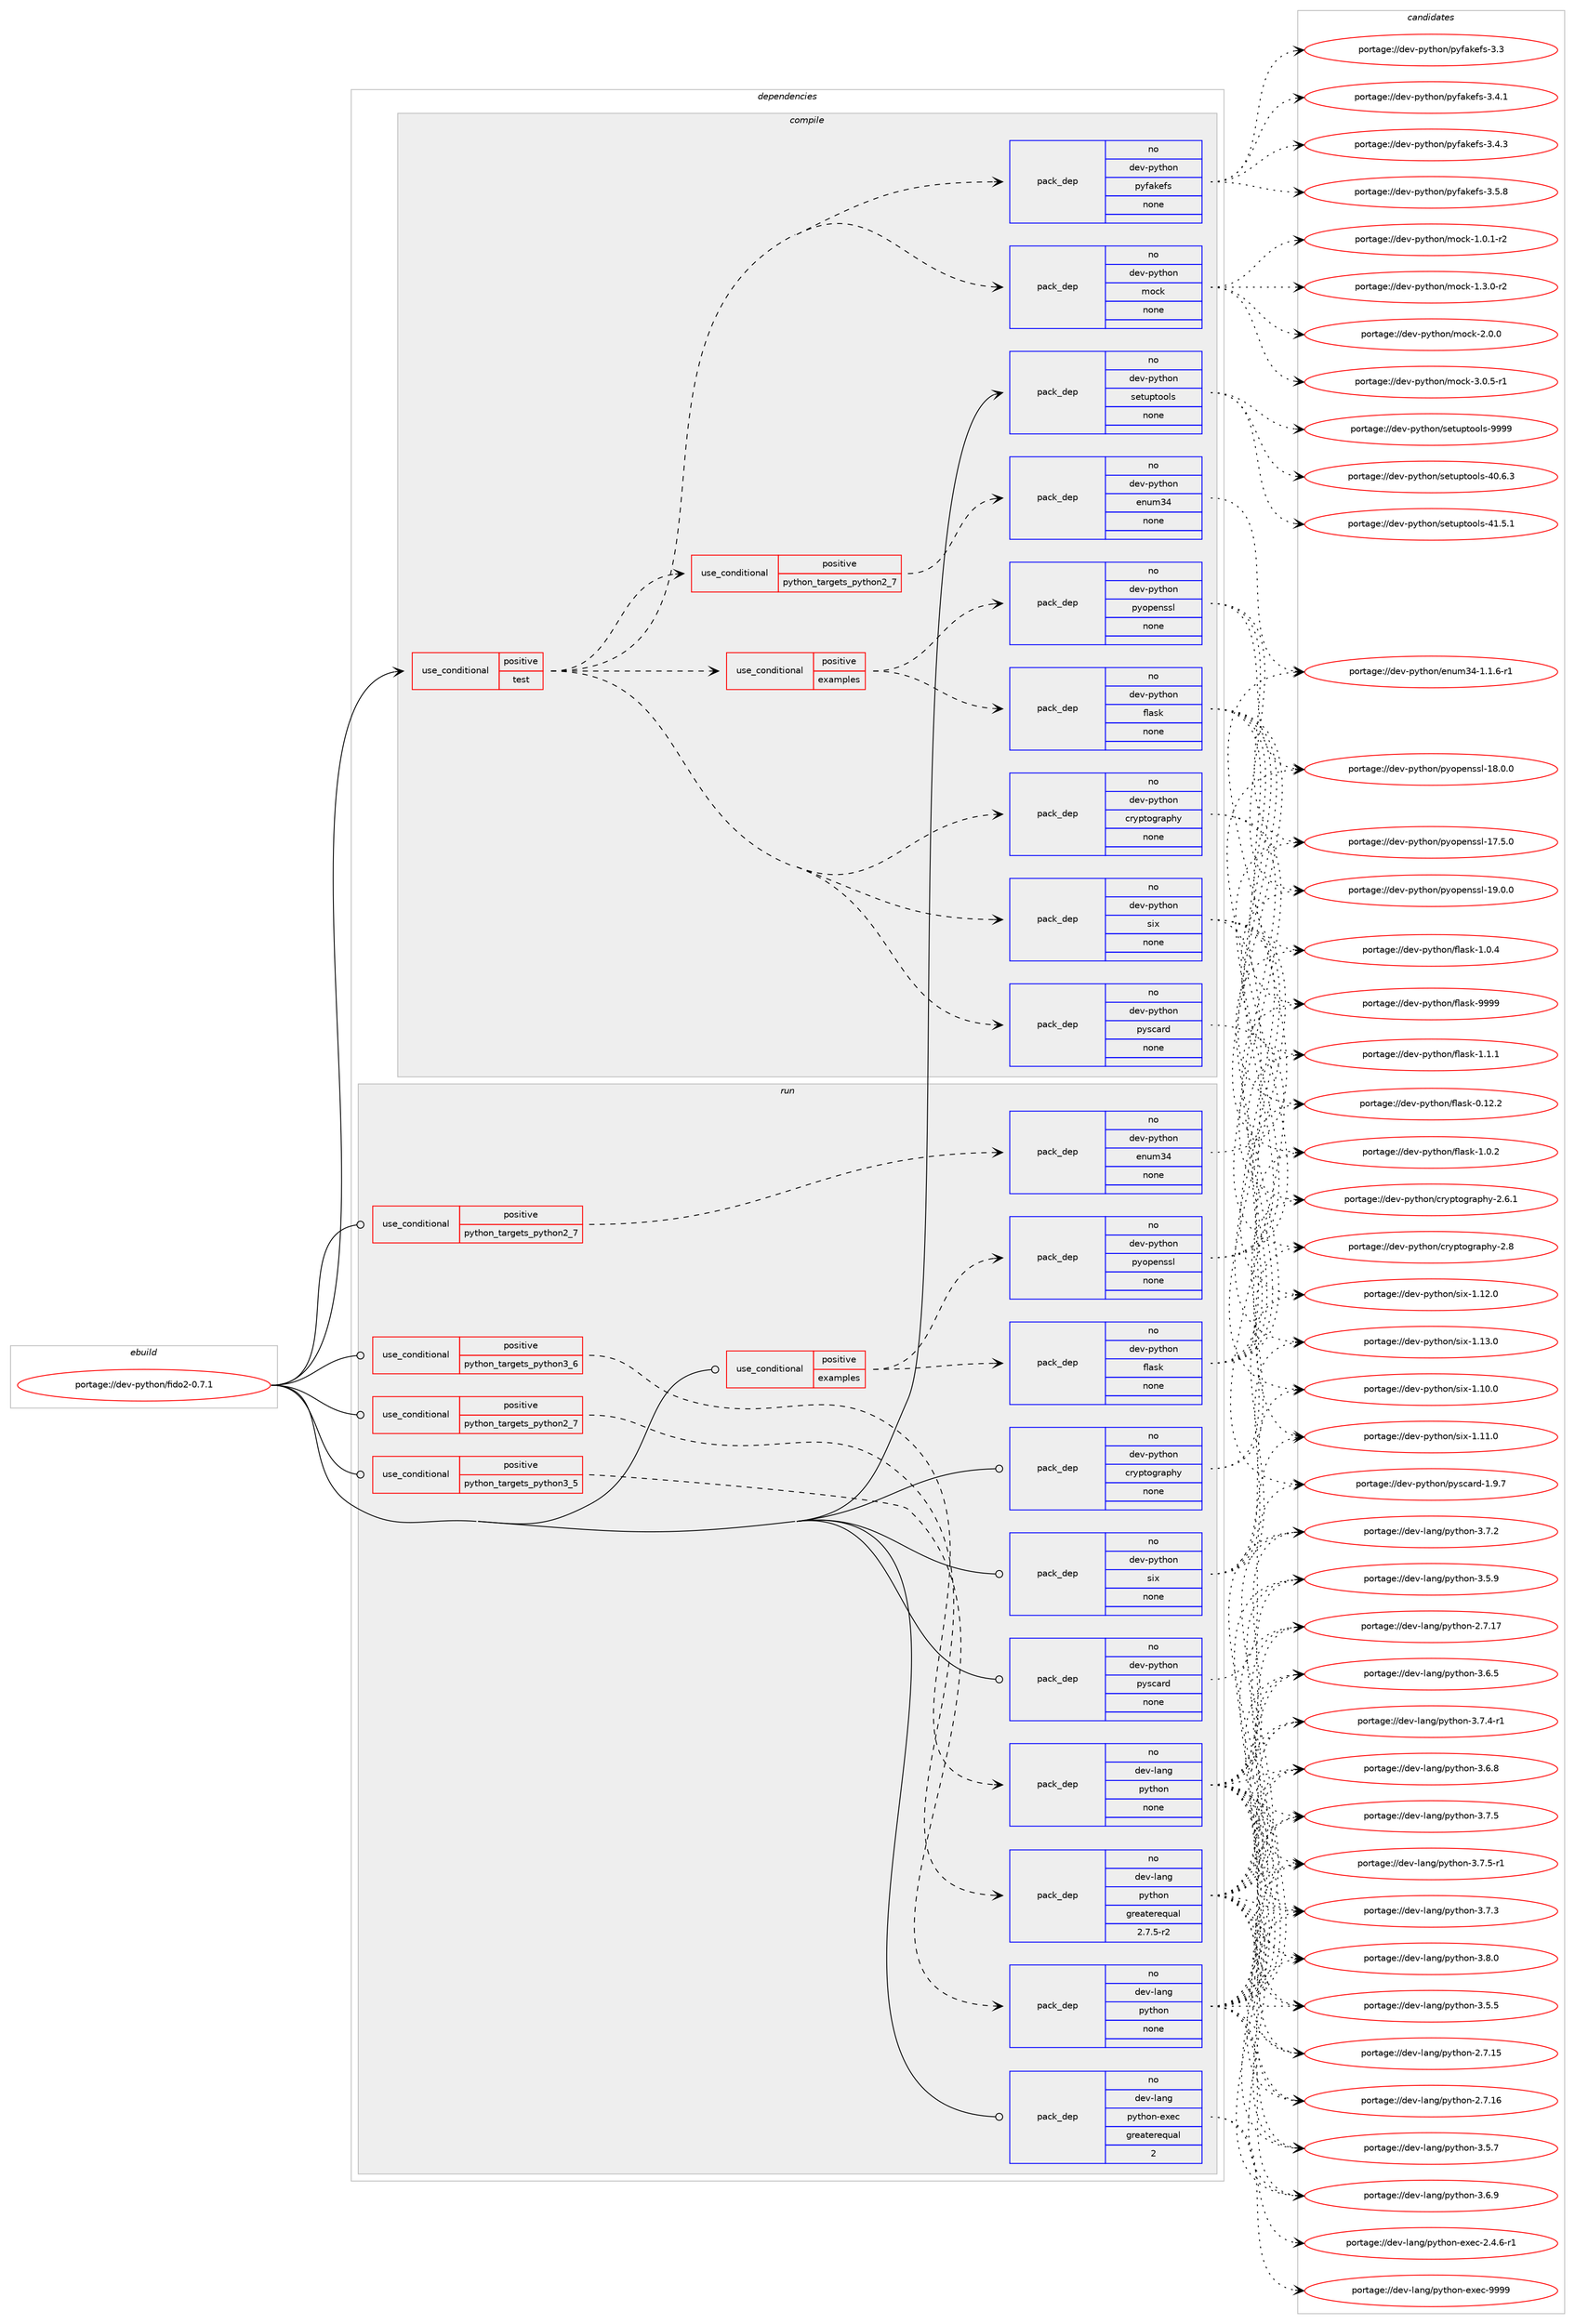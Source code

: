 digraph prolog {

# *************
# Graph options
# *************

newrank=true;
concentrate=true;
compound=true;
graph [rankdir=LR,fontname=Helvetica,fontsize=10,ranksep=1.5];#, ranksep=2.5, nodesep=0.2];
edge  [arrowhead=vee];
node  [fontname=Helvetica,fontsize=10];

# **********
# The ebuild
# **********

subgraph cluster_leftcol {
color=gray;
rank=same;
label=<<i>ebuild</i>>;
id [label="portage://dev-python/fido2-0.7.1", color=red, width=4, href="../dev-python/fido2-0.7.1.svg"];
}

# ****************
# The dependencies
# ****************

subgraph cluster_midcol {
color=gray;
label=<<i>dependencies</i>>;
subgraph cluster_compile {
fillcolor="#eeeeee";
style=filled;
label=<<i>compile</i>>;
subgraph cond28466 {
dependency138917 [label=<<TABLE BORDER="0" CELLBORDER="1" CELLSPACING="0" CELLPADDING="4"><TR><TD ROWSPAN="3" CELLPADDING="10">use_conditional</TD></TR><TR><TD>positive</TD></TR><TR><TD>test</TD></TR></TABLE>>, shape=none, color=red];
subgraph pack107135 {
dependency138918 [label=<<TABLE BORDER="0" CELLBORDER="1" CELLSPACING="0" CELLPADDING="4" WIDTH="220"><TR><TD ROWSPAN="6" CELLPADDING="30">pack_dep</TD></TR><TR><TD WIDTH="110">no</TD></TR><TR><TD>dev-python</TD></TR><TR><TD>six</TD></TR><TR><TD>none</TD></TR><TR><TD></TD></TR></TABLE>>, shape=none, color=blue];
}
dependency138917:e -> dependency138918:w [weight=20,style="dashed",arrowhead="vee"];
subgraph pack107136 {
dependency138919 [label=<<TABLE BORDER="0" CELLBORDER="1" CELLSPACING="0" CELLPADDING="4" WIDTH="220"><TR><TD ROWSPAN="6" CELLPADDING="30">pack_dep</TD></TR><TR><TD WIDTH="110">no</TD></TR><TR><TD>dev-python</TD></TR><TR><TD>cryptography</TD></TR><TR><TD>none</TD></TR><TR><TD></TD></TR></TABLE>>, shape=none, color=blue];
}
dependency138917:e -> dependency138919:w [weight=20,style="dashed",arrowhead="vee"];
subgraph pack107137 {
dependency138920 [label=<<TABLE BORDER="0" CELLBORDER="1" CELLSPACING="0" CELLPADDING="4" WIDTH="220"><TR><TD ROWSPAN="6" CELLPADDING="30">pack_dep</TD></TR><TR><TD WIDTH="110">no</TD></TR><TR><TD>dev-python</TD></TR><TR><TD>pyscard</TD></TR><TR><TD>none</TD></TR><TR><TD></TD></TR></TABLE>>, shape=none, color=blue];
}
dependency138917:e -> dependency138920:w [weight=20,style="dashed",arrowhead="vee"];
subgraph cond28467 {
dependency138921 [label=<<TABLE BORDER="0" CELLBORDER="1" CELLSPACING="0" CELLPADDING="4"><TR><TD ROWSPAN="3" CELLPADDING="10">use_conditional</TD></TR><TR><TD>positive</TD></TR><TR><TD>python_targets_python2_7</TD></TR></TABLE>>, shape=none, color=red];
subgraph pack107138 {
dependency138922 [label=<<TABLE BORDER="0" CELLBORDER="1" CELLSPACING="0" CELLPADDING="4" WIDTH="220"><TR><TD ROWSPAN="6" CELLPADDING="30">pack_dep</TD></TR><TR><TD WIDTH="110">no</TD></TR><TR><TD>dev-python</TD></TR><TR><TD>enum34</TD></TR><TR><TD>none</TD></TR><TR><TD></TD></TR></TABLE>>, shape=none, color=blue];
}
dependency138921:e -> dependency138922:w [weight=20,style="dashed",arrowhead="vee"];
}
dependency138917:e -> dependency138921:w [weight=20,style="dashed",arrowhead="vee"];
subgraph cond28468 {
dependency138923 [label=<<TABLE BORDER="0" CELLBORDER="1" CELLSPACING="0" CELLPADDING="4"><TR><TD ROWSPAN="3" CELLPADDING="10">use_conditional</TD></TR><TR><TD>positive</TD></TR><TR><TD>examples</TD></TR></TABLE>>, shape=none, color=red];
subgraph pack107139 {
dependency138924 [label=<<TABLE BORDER="0" CELLBORDER="1" CELLSPACING="0" CELLPADDING="4" WIDTH="220"><TR><TD ROWSPAN="6" CELLPADDING="30">pack_dep</TD></TR><TR><TD WIDTH="110">no</TD></TR><TR><TD>dev-python</TD></TR><TR><TD>flask</TD></TR><TR><TD>none</TD></TR><TR><TD></TD></TR></TABLE>>, shape=none, color=blue];
}
dependency138923:e -> dependency138924:w [weight=20,style="dashed",arrowhead="vee"];
subgraph pack107140 {
dependency138925 [label=<<TABLE BORDER="0" CELLBORDER="1" CELLSPACING="0" CELLPADDING="4" WIDTH="220"><TR><TD ROWSPAN="6" CELLPADDING="30">pack_dep</TD></TR><TR><TD WIDTH="110">no</TD></TR><TR><TD>dev-python</TD></TR><TR><TD>pyopenssl</TD></TR><TR><TD>none</TD></TR><TR><TD></TD></TR></TABLE>>, shape=none, color=blue];
}
dependency138923:e -> dependency138925:w [weight=20,style="dashed",arrowhead="vee"];
}
dependency138917:e -> dependency138923:w [weight=20,style="dashed",arrowhead="vee"];
subgraph pack107141 {
dependency138926 [label=<<TABLE BORDER="0" CELLBORDER="1" CELLSPACING="0" CELLPADDING="4" WIDTH="220"><TR><TD ROWSPAN="6" CELLPADDING="30">pack_dep</TD></TR><TR><TD WIDTH="110">no</TD></TR><TR><TD>dev-python</TD></TR><TR><TD>mock</TD></TR><TR><TD>none</TD></TR><TR><TD></TD></TR></TABLE>>, shape=none, color=blue];
}
dependency138917:e -> dependency138926:w [weight=20,style="dashed",arrowhead="vee"];
subgraph pack107142 {
dependency138927 [label=<<TABLE BORDER="0" CELLBORDER="1" CELLSPACING="0" CELLPADDING="4" WIDTH="220"><TR><TD ROWSPAN="6" CELLPADDING="30">pack_dep</TD></TR><TR><TD WIDTH="110">no</TD></TR><TR><TD>dev-python</TD></TR><TR><TD>pyfakefs</TD></TR><TR><TD>none</TD></TR><TR><TD></TD></TR></TABLE>>, shape=none, color=blue];
}
dependency138917:e -> dependency138927:w [weight=20,style="dashed",arrowhead="vee"];
}
id:e -> dependency138917:w [weight=20,style="solid",arrowhead="vee"];
subgraph pack107143 {
dependency138928 [label=<<TABLE BORDER="0" CELLBORDER="1" CELLSPACING="0" CELLPADDING="4" WIDTH="220"><TR><TD ROWSPAN="6" CELLPADDING="30">pack_dep</TD></TR><TR><TD WIDTH="110">no</TD></TR><TR><TD>dev-python</TD></TR><TR><TD>setuptools</TD></TR><TR><TD>none</TD></TR><TR><TD></TD></TR></TABLE>>, shape=none, color=blue];
}
id:e -> dependency138928:w [weight=20,style="solid",arrowhead="vee"];
}
subgraph cluster_compileandrun {
fillcolor="#eeeeee";
style=filled;
label=<<i>compile and run</i>>;
}
subgraph cluster_run {
fillcolor="#eeeeee";
style=filled;
label=<<i>run</i>>;
subgraph cond28469 {
dependency138929 [label=<<TABLE BORDER="0" CELLBORDER="1" CELLSPACING="0" CELLPADDING="4"><TR><TD ROWSPAN="3" CELLPADDING="10">use_conditional</TD></TR><TR><TD>positive</TD></TR><TR><TD>examples</TD></TR></TABLE>>, shape=none, color=red];
subgraph pack107144 {
dependency138930 [label=<<TABLE BORDER="0" CELLBORDER="1" CELLSPACING="0" CELLPADDING="4" WIDTH="220"><TR><TD ROWSPAN="6" CELLPADDING="30">pack_dep</TD></TR><TR><TD WIDTH="110">no</TD></TR><TR><TD>dev-python</TD></TR><TR><TD>flask</TD></TR><TR><TD>none</TD></TR><TR><TD></TD></TR></TABLE>>, shape=none, color=blue];
}
dependency138929:e -> dependency138930:w [weight=20,style="dashed",arrowhead="vee"];
subgraph pack107145 {
dependency138931 [label=<<TABLE BORDER="0" CELLBORDER="1" CELLSPACING="0" CELLPADDING="4" WIDTH="220"><TR><TD ROWSPAN="6" CELLPADDING="30">pack_dep</TD></TR><TR><TD WIDTH="110">no</TD></TR><TR><TD>dev-python</TD></TR><TR><TD>pyopenssl</TD></TR><TR><TD>none</TD></TR><TR><TD></TD></TR></TABLE>>, shape=none, color=blue];
}
dependency138929:e -> dependency138931:w [weight=20,style="dashed",arrowhead="vee"];
}
id:e -> dependency138929:w [weight=20,style="solid",arrowhead="odot"];
subgraph cond28470 {
dependency138932 [label=<<TABLE BORDER="0" CELLBORDER="1" CELLSPACING="0" CELLPADDING="4"><TR><TD ROWSPAN="3" CELLPADDING="10">use_conditional</TD></TR><TR><TD>positive</TD></TR><TR><TD>python_targets_python2_7</TD></TR></TABLE>>, shape=none, color=red];
subgraph pack107146 {
dependency138933 [label=<<TABLE BORDER="0" CELLBORDER="1" CELLSPACING="0" CELLPADDING="4" WIDTH="220"><TR><TD ROWSPAN="6" CELLPADDING="30">pack_dep</TD></TR><TR><TD WIDTH="110">no</TD></TR><TR><TD>dev-lang</TD></TR><TR><TD>python</TD></TR><TR><TD>greaterequal</TD></TR><TR><TD>2.7.5-r2</TD></TR></TABLE>>, shape=none, color=blue];
}
dependency138932:e -> dependency138933:w [weight=20,style="dashed",arrowhead="vee"];
}
id:e -> dependency138932:w [weight=20,style="solid",arrowhead="odot"];
subgraph cond28471 {
dependency138934 [label=<<TABLE BORDER="0" CELLBORDER="1" CELLSPACING="0" CELLPADDING="4"><TR><TD ROWSPAN="3" CELLPADDING="10">use_conditional</TD></TR><TR><TD>positive</TD></TR><TR><TD>python_targets_python2_7</TD></TR></TABLE>>, shape=none, color=red];
subgraph pack107147 {
dependency138935 [label=<<TABLE BORDER="0" CELLBORDER="1" CELLSPACING="0" CELLPADDING="4" WIDTH="220"><TR><TD ROWSPAN="6" CELLPADDING="30">pack_dep</TD></TR><TR><TD WIDTH="110">no</TD></TR><TR><TD>dev-python</TD></TR><TR><TD>enum34</TD></TR><TR><TD>none</TD></TR><TR><TD></TD></TR></TABLE>>, shape=none, color=blue];
}
dependency138934:e -> dependency138935:w [weight=20,style="dashed",arrowhead="vee"];
}
id:e -> dependency138934:w [weight=20,style="solid",arrowhead="odot"];
subgraph cond28472 {
dependency138936 [label=<<TABLE BORDER="0" CELLBORDER="1" CELLSPACING="0" CELLPADDING="4"><TR><TD ROWSPAN="3" CELLPADDING="10">use_conditional</TD></TR><TR><TD>positive</TD></TR><TR><TD>python_targets_python3_5</TD></TR></TABLE>>, shape=none, color=red];
subgraph pack107148 {
dependency138937 [label=<<TABLE BORDER="0" CELLBORDER="1" CELLSPACING="0" CELLPADDING="4" WIDTH="220"><TR><TD ROWSPAN="6" CELLPADDING="30">pack_dep</TD></TR><TR><TD WIDTH="110">no</TD></TR><TR><TD>dev-lang</TD></TR><TR><TD>python</TD></TR><TR><TD>none</TD></TR><TR><TD></TD></TR></TABLE>>, shape=none, color=blue];
}
dependency138936:e -> dependency138937:w [weight=20,style="dashed",arrowhead="vee"];
}
id:e -> dependency138936:w [weight=20,style="solid",arrowhead="odot"];
subgraph cond28473 {
dependency138938 [label=<<TABLE BORDER="0" CELLBORDER="1" CELLSPACING="0" CELLPADDING="4"><TR><TD ROWSPAN="3" CELLPADDING="10">use_conditional</TD></TR><TR><TD>positive</TD></TR><TR><TD>python_targets_python3_6</TD></TR></TABLE>>, shape=none, color=red];
subgraph pack107149 {
dependency138939 [label=<<TABLE BORDER="0" CELLBORDER="1" CELLSPACING="0" CELLPADDING="4" WIDTH="220"><TR><TD ROWSPAN="6" CELLPADDING="30">pack_dep</TD></TR><TR><TD WIDTH="110">no</TD></TR><TR><TD>dev-lang</TD></TR><TR><TD>python</TD></TR><TR><TD>none</TD></TR><TR><TD></TD></TR></TABLE>>, shape=none, color=blue];
}
dependency138938:e -> dependency138939:w [weight=20,style="dashed",arrowhead="vee"];
}
id:e -> dependency138938:w [weight=20,style="solid",arrowhead="odot"];
subgraph pack107150 {
dependency138940 [label=<<TABLE BORDER="0" CELLBORDER="1" CELLSPACING="0" CELLPADDING="4" WIDTH="220"><TR><TD ROWSPAN="6" CELLPADDING="30">pack_dep</TD></TR><TR><TD WIDTH="110">no</TD></TR><TR><TD>dev-lang</TD></TR><TR><TD>python-exec</TD></TR><TR><TD>greaterequal</TD></TR><TR><TD>2</TD></TR></TABLE>>, shape=none, color=blue];
}
id:e -> dependency138940:w [weight=20,style="solid",arrowhead="odot"];
subgraph pack107151 {
dependency138941 [label=<<TABLE BORDER="0" CELLBORDER="1" CELLSPACING="0" CELLPADDING="4" WIDTH="220"><TR><TD ROWSPAN="6" CELLPADDING="30">pack_dep</TD></TR><TR><TD WIDTH="110">no</TD></TR><TR><TD>dev-python</TD></TR><TR><TD>cryptography</TD></TR><TR><TD>none</TD></TR><TR><TD></TD></TR></TABLE>>, shape=none, color=blue];
}
id:e -> dependency138941:w [weight=20,style="solid",arrowhead="odot"];
subgraph pack107152 {
dependency138942 [label=<<TABLE BORDER="0" CELLBORDER="1" CELLSPACING="0" CELLPADDING="4" WIDTH="220"><TR><TD ROWSPAN="6" CELLPADDING="30">pack_dep</TD></TR><TR><TD WIDTH="110">no</TD></TR><TR><TD>dev-python</TD></TR><TR><TD>pyscard</TD></TR><TR><TD>none</TD></TR><TR><TD></TD></TR></TABLE>>, shape=none, color=blue];
}
id:e -> dependency138942:w [weight=20,style="solid",arrowhead="odot"];
subgraph pack107153 {
dependency138943 [label=<<TABLE BORDER="0" CELLBORDER="1" CELLSPACING="0" CELLPADDING="4" WIDTH="220"><TR><TD ROWSPAN="6" CELLPADDING="30">pack_dep</TD></TR><TR><TD WIDTH="110">no</TD></TR><TR><TD>dev-python</TD></TR><TR><TD>six</TD></TR><TR><TD>none</TD></TR><TR><TD></TD></TR></TABLE>>, shape=none, color=blue];
}
id:e -> dependency138943:w [weight=20,style="solid",arrowhead="odot"];
}
}

# **************
# The candidates
# **************

subgraph cluster_choices {
rank=same;
color=gray;
label=<<i>candidates</i>>;

subgraph choice107135 {
color=black;
nodesep=1;
choiceportage100101118451121211161041111104711510512045494649484648 [label="portage://dev-python/six-1.10.0", color=red, width=4,href="../dev-python/six-1.10.0.svg"];
choiceportage100101118451121211161041111104711510512045494649494648 [label="portage://dev-python/six-1.11.0", color=red, width=4,href="../dev-python/six-1.11.0.svg"];
choiceportage100101118451121211161041111104711510512045494649504648 [label="portage://dev-python/six-1.12.0", color=red, width=4,href="../dev-python/six-1.12.0.svg"];
choiceportage100101118451121211161041111104711510512045494649514648 [label="portage://dev-python/six-1.13.0", color=red, width=4,href="../dev-python/six-1.13.0.svg"];
dependency138918:e -> choiceportage100101118451121211161041111104711510512045494649484648:w [style=dotted,weight="100"];
dependency138918:e -> choiceportage100101118451121211161041111104711510512045494649494648:w [style=dotted,weight="100"];
dependency138918:e -> choiceportage100101118451121211161041111104711510512045494649504648:w [style=dotted,weight="100"];
dependency138918:e -> choiceportage100101118451121211161041111104711510512045494649514648:w [style=dotted,weight="100"];
}
subgraph choice107136 {
color=black;
nodesep=1;
choiceportage10010111845112121116104111110479911412111211611110311497112104121455046544649 [label="portage://dev-python/cryptography-2.6.1", color=red, width=4,href="../dev-python/cryptography-2.6.1.svg"];
choiceportage1001011184511212111610411111047991141211121161111031149711210412145504656 [label="portage://dev-python/cryptography-2.8", color=red, width=4,href="../dev-python/cryptography-2.8.svg"];
dependency138919:e -> choiceportage10010111845112121116104111110479911412111211611110311497112104121455046544649:w [style=dotted,weight="100"];
dependency138919:e -> choiceportage1001011184511212111610411111047991141211121161111031149711210412145504656:w [style=dotted,weight="100"];
}
subgraph choice107137 {
color=black;
nodesep=1;
choiceportage10010111845112121116104111110471121211159997114100454946574655 [label="portage://dev-python/pyscard-1.9.7", color=red, width=4,href="../dev-python/pyscard-1.9.7.svg"];
dependency138920:e -> choiceportage10010111845112121116104111110471121211159997114100454946574655:w [style=dotted,weight="100"];
}
subgraph choice107138 {
color=black;
nodesep=1;
choiceportage100101118451121211161041111104710111011710951524549464946544511449 [label="portage://dev-python/enum34-1.1.6-r1", color=red, width=4,href="../dev-python/enum34-1.1.6-r1.svg"];
dependency138922:e -> choiceportage100101118451121211161041111104710111011710951524549464946544511449:w [style=dotted,weight="100"];
}
subgraph choice107139 {
color=black;
nodesep=1;
choiceportage10010111845112121116104111110471021089711510745484649504650 [label="portage://dev-python/flask-0.12.2", color=red, width=4,href="../dev-python/flask-0.12.2.svg"];
choiceportage100101118451121211161041111104710210897115107454946484650 [label="portage://dev-python/flask-1.0.2", color=red, width=4,href="../dev-python/flask-1.0.2.svg"];
choiceportage100101118451121211161041111104710210897115107454946484652 [label="portage://dev-python/flask-1.0.4", color=red, width=4,href="../dev-python/flask-1.0.4.svg"];
choiceportage100101118451121211161041111104710210897115107454946494649 [label="portage://dev-python/flask-1.1.1", color=red, width=4,href="../dev-python/flask-1.1.1.svg"];
choiceportage1001011184511212111610411111047102108971151074557575757 [label="portage://dev-python/flask-9999", color=red, width=4,href="../dev-python/flask-9999.svg"];
dependency138924:e -> choiceportage10010111845112121116104111110471021089711510745484649504650:w [style=dotted,weight="100"];
dependency138924:e -> choiceportage100101118451121211161041111104710210897115107454946484650:w [style=dotted,weight="100"];
dependency138924:e -> choiceportage100101118451121211161041111104710210897115107454946484652:w [style=dotted,weight="100"];
dependency138924:e -> choiceportage100101118451121211161041111104710210897115107454946494649:w [style=dotted,weight="100"];
dependency138924:e -> choiceportage1001011184511212111610411111047102108971151074557575757:w [style=dotted,weight="100"];
}
subgraph choice107140 {
color=black;
nodesep=1;
choiceportage100101118451121211161041111104711212111111210111011511510845495546534648 [label="portage://dev-python/pyopenssl-17.5.0", color=red, width=4,href="../dev-python/pyopenssl-17.5.0.svg"];
choiceportage100101118451121211161041111104711212111111210111011511510845495646484648 [label="portage://dev-python/pyopenssl-18.0.0", color=red, width=4,href="../dev-python/pyopenssl-18.0.0.svg"];
choiceportage100101118451121211161041111104711212111111210111011511510845495746484648 [label="portage://dev-python/pyopenssl-19.0.0", color=red, width=4,href="../dev-python/pyopenssl-19.0.0.svg"];
dependency138925:e -> choiceportage100101118451121211161041111104711212111111210111011511510845495546534648:w [style=dotted,weight="100"];
dependency138925:e -> choiceportage100101118451121211161041111104711212111111210111011511510845495646484648:w [style=dotted,weight="100"];
dependency138925:e -> choiceportage100101118451121211161041111104711212111111210111011511510845495746484648:w [style=dotted,weight="100"];
}
subgraph choice107141 {
color=black;
nodesep=1;
choiceportage1001011184511212111610411111047109111991074549464846494511450 [label="portage://dev-python/mock-1.0.1-r2", color=red, width=4,href="../dev-python/mock-1.0.1-r2.svg"];
choiceportage1001011184511212111610411111047109111991074549465146484511450 [label="portage://dev-python/mock-1.3.0-r2", color=red, width=4,href="../dev-python/mock-1.3.0-r2.svg"];
choiceportage100101118451121211161041111104710911199107455046484648 [label="portage://dev-python/mock-2.0.0", color=red, width=4,href="../dev-python/mock-2.0.0.svg"];
choiceportage1001011184511212111610411111047109111991074551464846534511449 [label="portage://dev-python/mock-3.0.5-r1", color=red, width=4,href="../dev-python/mock-3.0.5-r1.svg"];
dependency138926:e -> choiceportage1001011184511212111610411111047109111991074549464846494511450:w [style=dotted,weight="100"];
dependency138926:e -> choiceportage1001011184511212111610411111047109111991074549465146484511450:w [style=dotted,weight="100"];
dependency138926:e -> choiceportage100101118451121211161041111104710911199107455046484648:w [style=dotted,weight="100"];
dependency138926:e -> choiceportage1001011184511212111610411111047109111991074551464846534511449:w [style=dotted,weight="100"];
}
subgraph choice107142 {
color=black;
nodesep=1;
choiceportage10010111845112121116104111110471121211029710710110211545514651 [label="portage://dev-python/pyfakefs-3.3", color=red, width=4,href="../dev-python/pyfakefs-3.3.svg"];
choiceportage100101118451121211161041111104711212110297107101102115455146524649 [label="portage://dev-python/pyfakefs-3.4.1", color=red, width=4,href="../dev-python/pyfakefs-3.4.1.svg"];
choiceportage100101118451121211161041111104711212110297107101102115455146524651 [label="portage://dev-python/pyfakefs-3.4.3", color=red, width=4,href="../dev-python/pyfakefs-3.4.3.svg"];
choiceportage100101118451121211161041111104711212110297107101102115455146534656 [label="portage://dev-python/pyfakefs-3.5.8", color=red, width=4,href="../dev-python/pyfakefs-3.5.8.svg"];
dependency138927:e -> choiceportage10010111845112121116104111110471121211029710710110211545514651:w [style=dotted,weight="100"];
dependency138927:e -> choiceportage100101118451121211161041111104711212110297107101102115455146524649:w [style=dotted,weight="100"];
dependency138927:e -> choiceportage100101118451121211161041111104711212110297107101102115455146524651:w [style=dotted,weight="100"];
dependency138927:e -> choiceportage100101118451121211161041111104711212110297107101102115455146534656:w [style=dotted,weight="100"];
}
subgraph choice107143 {
color=black;
nodesep=1;
choiceportage100101118451121211161041111104711510111611711211611111110811545524846544651 [label="portage://dev-python/setuptools-40.6.3", color=red, width=4,href="../dev-python/setuptools-40.6.3.svg"];
choiceportage100101118451121211161041111104711510111611711211611111110811545524946534649 [label="portage://dev-python/setuptools-41.5.1", color=red, width=4,href="../dev-python/setuptools-41.5.1.svg"];
choiceportage10010111845112121116104111110471151011161171121161111111081154557575757 [label="portage://dev-python/setuptools-9999", color=red, width=4,href="../dev-python/setuptools-9999.svg"];
dependency138928:e -> choiceportage100101118451121211161041111104711510111611711211611111110811545524846544651:w [style=dotted,weight="100"];
dependency138928:e -> choiceportage100101118451121211161041111104711510111611711211611111110811545524946534649:w [style=dotted,weight="100"];
dependency138928:e -> choiceportage10010111845112121116104111110471151011161171121161111111081154557575757:w [style=dotted,weight="100"];
}
subgraph choice107144 {
color=black;
nodesep=1;
choiceportage10010111845112121116104111110471021089711510745484649504650 [label="portage://dev-python/flask-0.12.2", color=red, width=4,href="../dev-python/flask-0.12.2.svg"];
choiceportage100101118451121211161041111104710210897115107454946484650 [label="portage://dev-python/flask-1.0.2", color=red, width=4,href="../dev-python/flask-1.0.2.svg"];
choiceportage100101118451121211161041111104710210897115107454946484652 [label="portage://dev-python/flask-1.0.4", color=red, width=4,href="../dev-python/flask-1.0.4.svg"];
choiceportage100101118451121211161041111104710210897115107454946494649 [label="portage://dev-python/flask-1.1.1", color=red, width=4,href="../dev-python/flask-1.1.1.svg"];
choiceportage1001011184511212111610411111047102108971151074557575757 [label="portage://dev-python/flask-9999", color=red, width=4,href="../dev-python/flask-9999.svg"];
dependency138930:e -> choiceportage10010111845112121116104111110471021089711510745484649504650:w [style=dotted,weight="100"];
dependency138930:e -> choiceportage100101118451121211161041111104710210897115107454946484650:w [style=dotted,weight="100"];
dependency138930:e -> choiceportage100101118451121211161041111104710210897115107454946484652:w [style=dotted,weight="100"];
dependency138930:e -> choiceportage100101118451121211161041111104710210897115107454946494649:w [style=dotted,weight="100"];
dependency138930:e -> choiceportage1001011184511212111610411111047102108971151074557575757:w [style=dotted,weight="100"];
}
subgraph choice107145 {
color=black;
nodesep=1;
choiceportage100101118451121211161041111104711212111111210111011511510845495546534648 [label="portage://dev-python/pyopenssl-17.5.0", color=red, width=4,href="../dev-python/pyopenssl-17.5.0.svg"];
choiceportage100101118451121211161041111104711212111111210111011511510845495646484648 [label="portage://dev-python/pyopenssl-18.0.0", color=red, width=4,href="../dev-python/pyopenssl-18.0.0.svg"];
choiceportage100101118451121211161041111104711212111111210111011511510845495746484648 [label="portage://dev-python/pyopenssl-19.0.0", color=red, width=4,href="../dev-python/pyopenssl-19.0.0.svg"];
dependency138931:e -> choiceportage100101118451121211161041111104711212111111210111011511510845495546534648:w [style=dotted,weight="100"];
dependency138931:e -> choiceportage100101118451121211161041111104711212111111210111011511510845495646484648:w [style=dotted,weight="100"];
dependency138931:e -> choiceportage100101118451121211161041111104711212111111210111011511510845495746484648:w [style=dotted,weight="100"];
}
subgraph choice107146 {
color=black;
nodesep=1;
choiceportage10010111845108971101034711212111610411111045504655464953 [label="portage://dev-lang/python-2.7.15", color=red, width=4,href="../dev-lang/python-2.7.15.svg"];
choiceportage10010111845108971101034711212111610411111045504655464954 [label="portage://dev-lang/python-2.7.16", color=red, width=4,href="../dev-lang/python-2.7.16.svg"];
choiceportage10010111845108971101034711212111610411111045504655464955 [label="portage://dev-lang/python-2.7.17", color=red, width=4,href="../dev-lang/python-2.7.17.svg"];
choiceportage100101118451089711010347112121116104111110455146534653 [label="portage://dev-lang/python-3.5.5", color=red, width=4,href="../dev-lang/python-3.5.5.svg"];
choiceportage100101118451089711010347112121116104111110455146534655 [label="portage://dev-lang/python-3.5.7", color=red, width=4,href="../dev-lang/python-3.5.7.svg"];
choiceportage100101118451089711010347112121116104111110455146534657 [label="portage://dev-lang/python-3.5.9", color=red, width=4,href="../dev-lang/python-3.5.9.svg"];
choiceportage100101118451089711010347112121116104111110455146544653 [label="portage://dev-lang/python-3.6.5", color=red, width=4,href="../dev-lang/python-3.6.5.svg"];
choiceportage100101118451089711010347112121116104111110455146544656 [label="portage://dev-lang/python-3.6.8", color=red, width=4,href="../dev-lang/python-3.6.8.svg"];
choiceportage100101118451089711010347112121116104111110455146544657 [label="portage://dev-lang/python-3.6.9", color=red, width=4,href="../dev-lang/python-3.6.9.svg"];
choiceportage100101118451089711010347112121116104111110455146554650 [label="portage://dev-lang/python-3.7.2", color=red, width=4,href="../dev-lang/python-3.7.2.svg"];
choiceportage100101118451089711010347112121116104111110455146554651 [label="portage://dev-lang/python-3.7.3", color=red, width=4,href="../dev-lang/python-3.7.3.svg"];
choiceportage1001011184510897110103471121211161041111104551465546524511449 [label="portage://dev-lang/python-3.7.4-r1", color=red, width=4,href="../dev-lang/python-3.7.4-r1.svg"];
choiceportage100101118451089711010347112121116104111110455146554653 [label="portage://dev-lang/python-3.7.5", color=red, width=4,href="../dev-lang/python-3.7.5.svg"];
choiceportage1001011184510897110103471121211161041111104551465546534511449 [label="portage://dev-lang/python-3.7.5-r1", color=red, width=4,href="../dev-lang/python-3.7.5-r1.svg"];
choiceportage100101118451089711010347112121116104111110455146564648 [label="portage://dev-lang/python-3.8.0", color=red, width=4,href="../dev-lang/python-3.8.0.svg"];
dependency138933:e -> choiceportage10010111845108971101034711212111610411111045504655464953:w [style=dotted,weight="100"];
dependency138933:e -> choiceportage10010111845108971101034711212111610411111045504655464954:w [style=dotted,weight="100"];
dependency138933:e -> choiceportage10010111845108971101034711212111610411111045504655464955:w [style=dotted,weight="100"];
dependency138933:e -> choiceportage100101118451089711010347112121116104111110455146534653:w [style=dotted,weight="100"];
dependency138933:e -> choiceportage100101118451089711010347112121116104111110455146534655:w [style=dotted,weight="100"];
dependency138933:e -> choiceportage100101118451089711010347112121116104111110455146534657:w [style=dotted,weight="100"];
dependency138933:e -> choiceportage100101118451089711010347112121116104111110455146544653:w [style=dotted,weight="100"];
dependency138933:e -> choiceportage100101118451089711010347112121116104111110455146544656:w [style=dotted,weight="100"];
dependency138933:e -> choiceportage100101118451089711010347112121116104111110455146544657:w [style=dotted,weight="100"];
dependency138933:e -> choiceportage100101118451089711010347112121116104111110455146554650:w [style=dotted,weight="100"];
dependency138933:e -> choiceportage100101118451089711010347112121116104111110455146554651:w [style=dotted,weight="100"];
dependency138933:e -> choiceportage1001011184510897110103471121211161041111104551465546524511449:w [style=dotted,weight="100"];
dependency138933:e -> choiceportage100101118451089711010347112121116104111110455146554653:w [style=dotted,weight="100"];
dependency138933:e -> choiceportage1001011184510897110103471121211161041111104551465546534511449:w [style=dotted,weight="100"];
dependency138933:e -> choiceportage100101118451089711010347112121116104111110455146564648:w [style=dotted,weight="100"];
}
subgraph choice107147 {
color=black;
nodesep=1;
choiceportage100101118451121211161041111104710111011710951524549464946544511449 [label="portage://dev-python/enum34-1.1.6-r1", color=red, width=4,href="../dev-python/enum34-1.1.6-r1.svg"];
dependency138935:e -> choiceportage100101118451121211161041111104710111011710951524549464946544511449:w [style=dotted,weight="100"];
}
subgraph choice107148 {
color=black;
nodesep=1;
choiceportage10010111845108971101034711212111610411111045504655464953 [label="portage://dev-lang/python-2.7.15", color=red, width=4,href="../dev-lang/python-2.7.15.svg"];
choiceportage10010111845108971101034711212111610411111045504655464954 [label="portage://dev-lang/python-2.7.16", color=red, width=4,href="../dev-lang/python-2.7.16.svg"];
choiceportage10010111845108971101034711212111610411111045504655464955 [label="portage://dev-lang/python-2.7.17", color=red, width=4,href="../dev-lang/python-2.7.17.svg"];
choiceportage100101118451089711010347112121116104111110455146534653 [label="portage://dev-lang/python-3.5.5", color=red, width=4,href="../dev-lang/python-3.5.5.svg"];
choiceportage100101118451089711010347112121116104111110455146534655 [label="portage://dev-lang/python-3.5.7", color=red, width=4,href="../dev-lang/python-3.5.7.svg"];
choiceportage100101118451089711010347112121116104111110455146534657 [label="portage://dev-lang/python-3.5.9", color=red, width=4,href="../dev-lang/python-3.5.9.svg"];
choiceportage100101118451089711010347112121116104111110455146544653 [label="portage://dev-lang/python-3.6.5", color=red, width=4,href="../dev-lang/python-3.6.5.svg"];
choiceportage100101118451089711010347112121116104111110455146544656 [label="portage://dev-lang/python-3.6.8", color=red, width=4,href="../dev-lang/python-3.6.8.svg"];
choiceportage100101118451089711010347112121116104111110455146544657 [label="portage://dev-lang/python-3.6.9", color=red, width=4,href="../dev-lang/python-3.6.9.svg"];
choiceportage100101118451089711010347112121116104111110455146554650 [label="portage://dev-lang/python-3.7.2", color=red, width=4,href="../dev-lang/python-3.7.2.svg"];
choiceportage100101118451089711010347112121116104111110455146554651 [label="portage://dev-lang/python-3.7.3", color=red, width=4,href="../dev-lang/python-3.7.3.svg"];
choiceportage1001011184510897110103471121211161041111104551465546524511449 [label="portage://dev-lang/python-3.7.4-r1", color=red, width=4,href="../dev-lang/python-3.7.4-r1.svg"];
choiceportage100101118451089711010347112121116104111110455146554653 [label="portage://dev-lang/python-3.7.5", color=red, width=4,href="../dev-lang/python-3.7.5.svg"];
choiceportage1001011184510897110103471121211161041111104551465546534511449 [label="portage://dev-lang/python-3.7.5-r1", color=red, width=4,href="../dev-lang/python-3.7.5-r1.svg"];
choiceportage100101118451089711010347112121116104111110455146564648 [label="portage://dev-lang/python-3.8.0", color=red, width=4,href="../dev-lang/python-3.8.0.svg"];
dependency138937:e -> choiceportage10010111845108971101034711212111610411111045504655464953:w [style=dotted,weight="100"];
dependency138937:e -> choiceportage10010111845108971101034711212111610411111045504655464954:w [style=dotted,weight="100"];
dependency138937:e -> choiceportage10010111845108971101034711212111610411111045504655464955:w [style=dotted,weight="100"];
dependency138937:e -> choiceportage100101118451089711010347112121116104111110455146534653:w [style=dotted,weight="100"];
dependency138937:e -> choiceportage100101118451089711010347112121116104111110455146534655:w [style=dotted,weight="100"];
dependency138937:e -> choiceportage100101118451089711010347112121116104111110455146534657:w [style=dotted,weight="100"];
dependency138937:e -> choiceportage100101118451089711010347112121116104111110455146544653:w [style=dotted,weight="100"];
dependency138937:e -> choiceportage100101118451089711010347112121116104111110455146544656:w [style=dotted,weight="100"];
dependency138937:e -> choiceportage100101118451089711010347112121116104111110455146544657:w [style=dotted,weight="100"];
dependency138937:e -> choiceportage100101118451089711010347112121116104111110455146554650:w [style=dotted,weight="100"];
dependency138937:e -> choiceportage100101118451089711010347112121116104111110455146554651:w [style=dotted,weight="100"];
dependency138937:e -> choiceportage1001011184510897110103471121211161041111104551465546524511449:w [style=dotted,weight="100"];
dependency138937:e -> choiceportage100101118451089711010347112121116104111110455146554653:w [style=dotted,weight="100"];
dependency138937:e -> choiceportage1001011184510897110103471121211161041111104551465546534511449:w [style=dotted,weight="100"];
dependency138937:e -> choiceportage100101118451089711010347112121116104111110455146564648:w [style=dotted,weight="100"];
}
subgraph choice107149 {
color=black;
nodesep=1;
choiceportage10010111845108971101034711212111610411111045504655464953 [label="portage://dev-lang/python-2.7.15", color=red, width=4,href="../dev-lang/python-2.7.15.svg"];
choiceportage10010111845108971101034711212111610411111045504655464954 [label="portage://dev-lang/python-2.7.16", color=red, width=4,href="../dev-lang/python-2.7.16.svg"];
choiceportage10010111845108971101034711212111610411111045504655464955 [label="portage://dev-lang/python-2.7.17", color=red, width=4,href="../dev-lang/python-2.7.17.svg"];
choiceportage100101118451089711010347112121116104111110455146534653 [label="portage://dev-lang/python-3.5.5", color=red, width=4,href="../dev-lang/python-3.5.5.svg"];
choiceportage100101118451089711010347112121116104111110455146534655 [label="portage://dev-lang/python-3.5.7", color=red, width=4,href="../dev-lang/python-3.5.7.svg"];
choiceportage100101118451089711010347112121116104111110455146534657 [label="portage://dev-lang/python-3.5.9", color=red, width=4,href="../dev-lang/python-3.5.9.svg"];
choiceportage100101118451089711010347112121116104111110455146544653 [label="portage://dev-lang/python-3.6.5", color=red, width=4,href="../dev-lang/python-3.6.5.svg"];
choiceportage100101118451089711010347112121116104111110455146544656 [label="portage://dev-lang/python-3.6.8", color=red, width=4,href="../dev-lang/python-3.6.8.svg"];
choiceportage100101118451089711010347112121116104111110455146544657 [label="portage://dev-lang/python-3.6.9", color=red, width=4,href="../dev-lang/python-3.6.9.svg"];
choiceportage100101118451089711010347112121116104111110455146554650 [label="portage://dev-lang/python-3.7.2", color=red, width=4,href="../dev-lang/python-3.7.2.svg"];
choiceportage100101118451089711010347112121116104111110455146554651 [label="portage://dev-lang/python-3.7.3", color=red, width=4,href="../dev-lang/python-3.7.3.svg"];
choiceportage1001011184510897110103471121211161041111104551465546524511449 [label="portage://dev-lang/python-3.7.4-r1", color=red, width=4,href="../dev-lang/python-3.7.4-r1.svg"];
choiceportage100101118451089711010347112121116104111110455146554653 [label="portage://dev-lang/python-3.7.5", color=red, width=4,href="../dev-lang/python-3.7.5.svg"];
choiceportage1001011184510897110103471121211161041111104551465546534511449 [label="portage://dev-lang/python-3.7.5-r1", color=red, width=4,href="../dev-lang/python-3.7.5-r1.svg"];
choiceportage100101118451089711010347112121116104111110455146564648 [label="portage://dev-lang/python-3.8.0", color=red, width=4,href="../dev-lang/python-3.8.0.svg"];
dependency138939:e -> choiceportage10010111845108971101034711212111610411111045504655464953:w [style=dotted,weight="100"];
dependency138939:e -> choiceportage10010111845108971101034711212111610411111045504655464954:w [style=dotted,weight="100"];
dependency138939:e -> choiceportage10010111845108971101034711212111610411111045504655464955:w [style=dotted,weight="100"];
dependency138939:e -> choiceportage100101118451089711010347112121116104111110455146534653:w [style=dotted,weight="100"];
dependency138939:e -> choiceportage100101118451089711010347112121116104111110455146534655:w [style=dotted,weight="100"];
dependency138939:e -> choiceportage100101118451089711010347112121116104111110455146534657:w [style=dotted,weight="100"];
dependency138939:e -> choiceportage100101118451089711010347112121116104111110455146544653:w [style=dotted,weight="100"];
dependency138939:e -> choiceportage100101118451089711010347112121116104111110455146544656:w [style=dotted,weight="100"];
dependency138939:e -> choiceportage100101118451089711010347112121116104111110455146544657:w [style=dotted,weight="100"];
dependency138939:e -> choiceportage100101118451089711010347112121116104111110455146554650:w [style=dotted,weight="100"];
dependency138939:e -> choiceportage100101118451089711010347112121116104111110455146554651:w [style=dotted,weight="100"];
dependency138939:e -> choiceportage1001011184510897110103471121211161041111104551465546524511449:w [style=dotted,weight="100"];
dependency138939:e -> choiceportage100101118451089711010347112121116104111110455146554653:w [style=dotted,weight="100"];
dependency138939:e -> choiceportage1001011184510897110103471121211161041111104551465546534511449:w [style=dotted,weight="100"];
dependency138939:e -> choiceportage100101118451089711010347112121116104111110455146564648:w [style=dotted,weight="100"];
}
subgraph choice107150 {
color=black;
nodesep=1;
choiceportage10010111845108971101034711212111610411111045101120101994550465246544511449 [label="portage://dev-lang/python-exec-2.4.6-r1", color=red, width=4,href="../dev-lang/python-exec-2.4.6-r1.svg"];
choiceportage10010111845108971101034711212111610411111045101120101994557575757 [label="portage://dev-lang/python-exec-9999", color=red, width=4,href="../dev-lang/python-exec-9999.svg"];
dependency138940:e -> choiceportage10010111845108971101034711212111610411111045101120101994550465246544511449:w [style=dotted,weight="100"];
dependency138940:e -> choiceportage10010111845108971101034711212111610411111045101120101994557575757:w [style=dotted,weight="100"];
}
subgraph choice107151 {
color=black;
nodesep=1;
choiceportage10010111845112121116104111110479911412111211611110311497112104121455046544649 [label="portage://dev-python/cryptography-2.6.1", color=red, width=4,href="../dev-python/cryptography-2.6.1.svg"];
choiceportage1001011184511212111610411111047991141211121161111031149711210412145504656 [label="portage://dev-python/cryptography-2.8", color=red, width=4,href="../dev-python/cryptography-2.8.svg"];
dependency138941:e -> choiceportage10010111845112121116104111110479911412111211611110311497112104121455046544649:w [style=dotted,weight="100"];
dependency138941:e -> choiceportage1001011184511212111610411111047991141211121161111031149711210412145504656:w [style=dotted,weight="100"];
}
subgraph choice107152 {
color=black;
nodesep=1;
choiceportage10010111845112121116104111110471121211159997114100454946574655 [label="portage://dev-python/pyscard-1.9.7", color=red, width=4,href="../dev-python/pyscard-1.9.7.svg"];
dependency138942:e -> choiceportage10010111845112121116104111110471121211159997114100454946574655:w [style=dotted,weight="100"];
}
subgraph choice107153 {
color=black;
nodesep=1;
choiceportage100101118451121211161041111104711510512045494649484648 [label="portage://dev-python/six-1.10.0", color=red, width=4,href="../dev-python/six-1.10.0.svg"];
choiceportage100101118451121211161041111104711510512045494649494648 [label="portage://dev-python/six-1.11.0", color=red, width=4,href="../dev-python/six-1.11.0.svg"];
choiceportage100101118451121211161041111104711510512045494649504648 [label="portage://dev-python/six-1.12.0", color=red, width=4,href="../dev-python/six-1.12.0.svg"];
choiceportage100101118451121211161041111104711510512045494649514648 [label="portage://dev-python/six-1.13.0", color=red, width=4,href="../dev-python/six-1.13.0.svg"];
dependency138943:e -> choiceportage100101118451121211161041111104711510512045494649484648:w [style=dotted,weight="100"];
dependency138943:e -> choiceportage100101118451121211161041111104711510512045494649494648:w [style=dotted,weight="100"];
dependency138943:e -> choiceportage100101118451121211161041111104711510512045494649504648:w [style=dotted,weight="100"];
dependency138943:e -> choiceportage100101118451121211161041111104711510512045494649514648:w [style=dotted,weight="100"];
}
}

}
